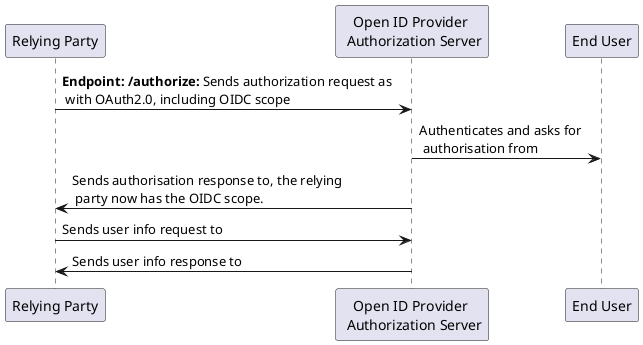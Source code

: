 @startuml

participant "Relying Party" as relying_party
participant "Open ID Provider \n Authorization Server" as open_id_provider
participant "End User" as end_user

relying_party -> open_id_provider: **Endpoint: /authorize:** Sends authorization request as \n with OAuth2.0, including OIDC scope
open_id_provider -> end_user: Authenticates and asks for \n authorisation from
open_id_provider -> relying_party: Sends authorisation response to, the relying \n party now has the OIDC scope.
relying_party -> open_id_provider: Sends user info request to
open_id_provider -> relying_party: Sends user info response to

@enduml